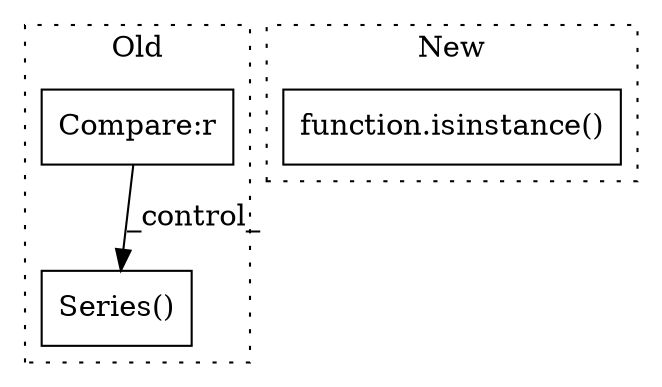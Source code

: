 digraph G {
subgraph cluster0 {
1 [label="Series()" a="75" s="1955,2001" l="10,27" shape="box"];
3 [label="Compare:r" a="40" s="1767" l="36" shape="box"];
label = "Old";
style="dotted";
}
subgraph cluster1 {
2 [label="function.isinstance()" a="75" s="2076,2117" l="11,1" shape="box"];
label = "New";
style="dotted";
}
3 -> 1 [label="_control_"];
}
